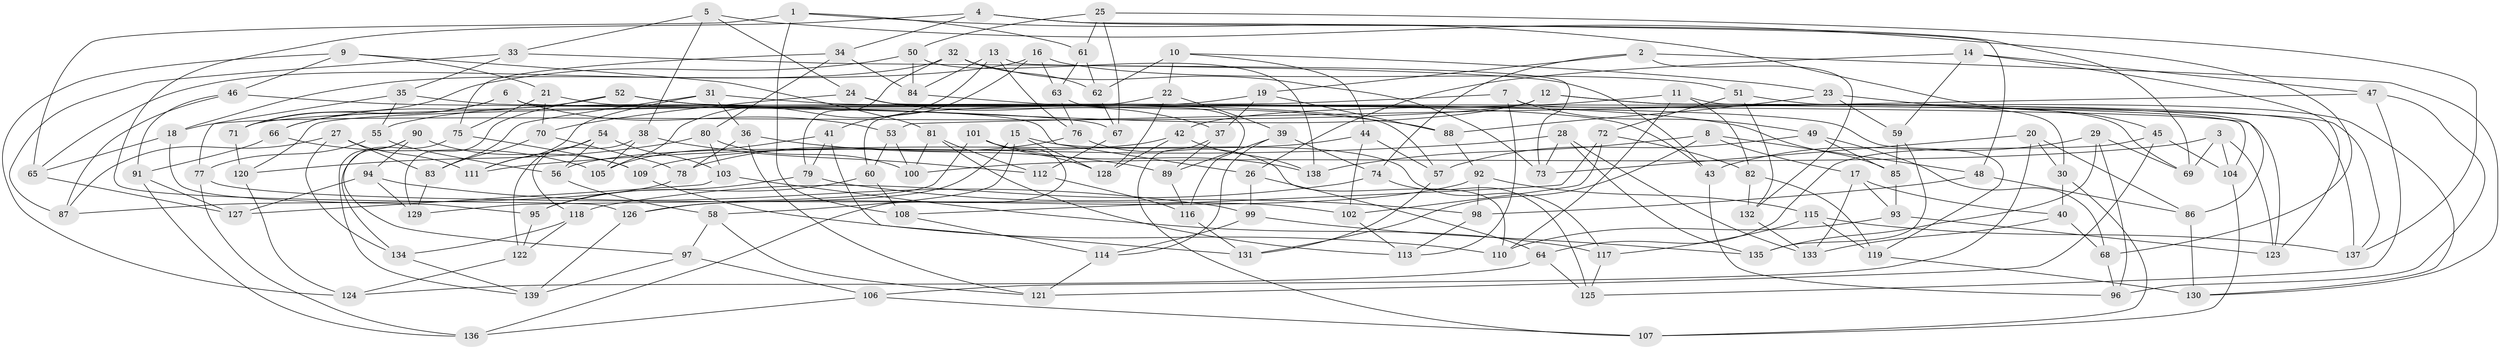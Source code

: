 // Generated by graph-tools (version 1.1) at 2025/26/03/09/25 03:26:59]
// undirected, 139 vertices, 278 edges
graph export_dot {
graph [start="1"]
  node [color=gray90,style=filled];
  1;
  2;
  3;
  4;
  5;
  6;
  7;
  8;
  9;
  10;
  11;
  12;
  13;
  14;
  15;
  16;
  17;
  18;
  19;
  20;
  21;
  22;
  23;
  24;
  25;
  26;
  27;
  28;
  29;
  30;
  31;
  32;
  33;
  34;
  35;
  36;
  37;
  38;
  39;
  40;
  41;
  42;
  43;
  44;
  45;
  46;
  47;
  48;
  49;
  50;
  51;
  52;
  53;
  54;
  55;
  56;
  57;
  58;
  59;
  60;
  61;
  62;
  63;
  64;
  65;
  66;
  67;
  68;
  69;
  70;
  71;
  72;
  73;
  74;
  75;
  76;
  77;
  78;
  79;
  80;
  81;
  82;
  83;
  84;
  85;
  86;
  87;
  88;
  89;
  90;
  91;
  92;
  93;
  94;
  95;
  96;
  97;
  98;
  99;
  100;
  101;
  102;
  103;
  104;
  105;
  106;
  107;
  108;
  109;
  110;
  111;
  112;
  113;
  114;
  115;
  116;
  117;
  118;
  119;
  120;
  121;
  122;
  123;
  124;
  125;
  126;
  127;
  128;
  129;
  130;
  131;
  132;
  133;
  134;
  135;
  136;
  137;
  138;
  139;
  1 -- 61;
  1 -- 45;
  1 -- 108;
  1 -- 65;
  2 -- 19;
  2 -- 130;
  2 -- 132;
  2 -- 74;
  3 -- 123;
  3 -- 69;
  3 -- 104;
  3 -- 100;
  4 -- 34;
  4 -- 126;
  4 -- 48;
  4 -- 69;
  5 -- 24;
  5 -- 33;
  5 -- 38;
  5 -- 68;
  6 -- 71;
  6 -- 66;
  6 -- 104;
  6 -- 53;
  7 -- 30;
  7 -- 113;
  7 -- 120;
  7 -- 49;
  8 -- 48;
  8 -- 131;
  8 -- 138;
  8 -- 17;
  9 -- 46;
  9 -- 81;
  9 -- 21;
  9 -- 124;
  10 -- 23;
  10 -- 22;
  10 -- 62;
  10 -- 44;
  11 -- 82;
  11 -- 110;
  11 -- 137;
  11 -- 42;
  12 -- 86;
  12 -- 55;
  12 -- 137;
  12 -- 18;
  13 -- 105;
  13 -- 84;
  13 -- 73;
  13 -- 76;
  14 -- 26;
  14 -- 59;
  14 -- 123;
  14 -- 47;
  15 -- 117;
  15 -- 58;
  15 -- 126;
  15 -- 128;
  16 -- 18;
  16 -- 41;
  16 -- 51;
  16 -- 63;
  17 -- 93;
  17 -- 133;
  17 -- 40;
  18 -- 65;
  18 -- 95;
  19 -- 88;
  19 -- 37;
  19 -- 71;
  20 -- 86;
  20 -- 106;
  20 -- 73;
  20 -- 30;
  21 -- 70;
  21 -- 75;
  21 -- 26;
  22 -- 60;
  22 -- 39;
  22 -- 128;
  23 -- 69;
  23 -- 88;
  23 -- 59;
  24 -- 123;
  24 -- 70;
  24 -- 37;
  25 -- 137;
  25 -- 67;
  25 -- 61;
  25 -- 50;
  26 -- 64;
  26 -- 99;
  27 -- 87;
  27 -- 134;
  27 -- 83;
  27 -- 111;
  28 -- 133;
  28 -- 73;
  28 -- 111;
  28 -- 135;
  29 -- 135;
  29 -- 43;
  29 -- 69;
  29 -- 96;
  30 -- 107;
  30 -- 40;
  31 -- 111;
  31 -- 119;
  31 -- 36;
  31 -- 83;
  32 -- 73;
  32 -- 65;
  32 -- 79;
  32 -- 62;
  33 -- 35;
  33 -- 87;
  33 -- 43;
  34 -- 75;
  34 -- 80;
  34 -- 84;
  35 -- 43;
  35 -- 77;
  35 -- 55;
  36 -- 89;
  36 -- 78;
  36 -- 121;
  37 -- 89;
  37 -- 107;
  38 -- 118;
  38 -- 112;
  38 -- 105;
  39 -- 74;
  39 -- 89;
  39 -- 114;
  40 -- 68;
  40 -- 133;
  41 -- 79;
  41 -- 105;
  41 -- 131;
  42 -- 128;
  42 -- 56;
  42 -- 138;
  43 -- 96;
  44 -- 102;
  44 -- 109;
  44 -- 57;
  45 -- 64;
  45 -- 104;
  45 -- 121;
  46 -- 87;
  46 -- 91;
  46 -- 67;
  47 -- 53;
  47 -- 96;
  47 -- 125;
  48 -- 98;
  48 -- 86;
  49 -- 85;
  49 -- 68;
  49 -- 57;
  50 -- 138;
  50 -- 71;
  50 -- 84;
  51 -- 132;
  51 -- 72;
  51 -- 130;
  52 -- 66;
  52 -- 57;
  52 -- 129;
  52 -- 85;
  53 -- 60;
  53 -- 100;
  54 -- 111;
  54 -- 122;
  54 -- 56;
  54 -- 103;
  55 -- 56;
  55 -- 77;
  56 -- 58;
  57 -- 131;
  58 -- 121;
  58 -- 97;
  59 -- 135;
  59 -- 85;
  60 -- 108;
  60 -- 95;
  61 -- 62;
  61 -- 63;
  62 -- 67;
  63 -- 76;
  63 -- 116;
  64 -- 124;
  64 -- 125;
  65 -- 127;
  66 -- 105;
  66 -- 91;
  67 -- 112;
  68 -- 96;
  70 -- 83;
  70 -- 78;
  71 -- 120;
  72 -- 102;
  72 -- 82;
  72 -- 108;
  74 -- 125;
  74 -- 118;
  75 -- 134;
  75 -- 109;
  76 -- 110;
  76 -- 78;
  77 -- 102;
  77 -- 136;
  78 -- 87;
  79 -- 98;
  79 -- 95;
  80 -- 120;
  80 -- 103;
  80 -- 100;
  81 -- 113;
  81 -- 100;
  81 -- 112;
  82 -- 132;
  82 -- 119;
  83 -- 129;
  84 -- 88;
  85 -- 93;
  86 -- 130;
  88 -- 92;
  89 -- 116;
  90 -- 139;
  90 -- 109;
  90 -- 97;
  90 -- 94;
  91 -- 136;
  91 -- 127;
  92 -- 115;
  92 -- 98;
  92 -- 126;
  93 -- 123;
  93 -- 110;
  94 -- 99;
  94 -- 129;
  94 -- 127;
  95 -- 122;
  97 -- 106;
  97 -- 139;
  98 -- 113;
  99 -- 135;
  99 -- 114;
  101 -- 136;
  101 -- 138;
  101 -- 128;
  101 -- 129;
  102 -- 113;
  103 -- 127;
  103 -- 117;
  104 -- 107;
  106 -- 136;
  106 -- 107;
  108 -- 114;
  109 -- 110;
  112 -- 116;
  114 -- 121;
  115 -- 137;
  115 -- 117;
  115 -- 119;
  116 -- 131;
  117 -- 125;
  118 -- 122;
  118 -- 134;
  119 -- 130;
  120 -- 124;
  122 -- 124;
  126 -- 139;
  132 -- 133;
  134 -- 139;
}

